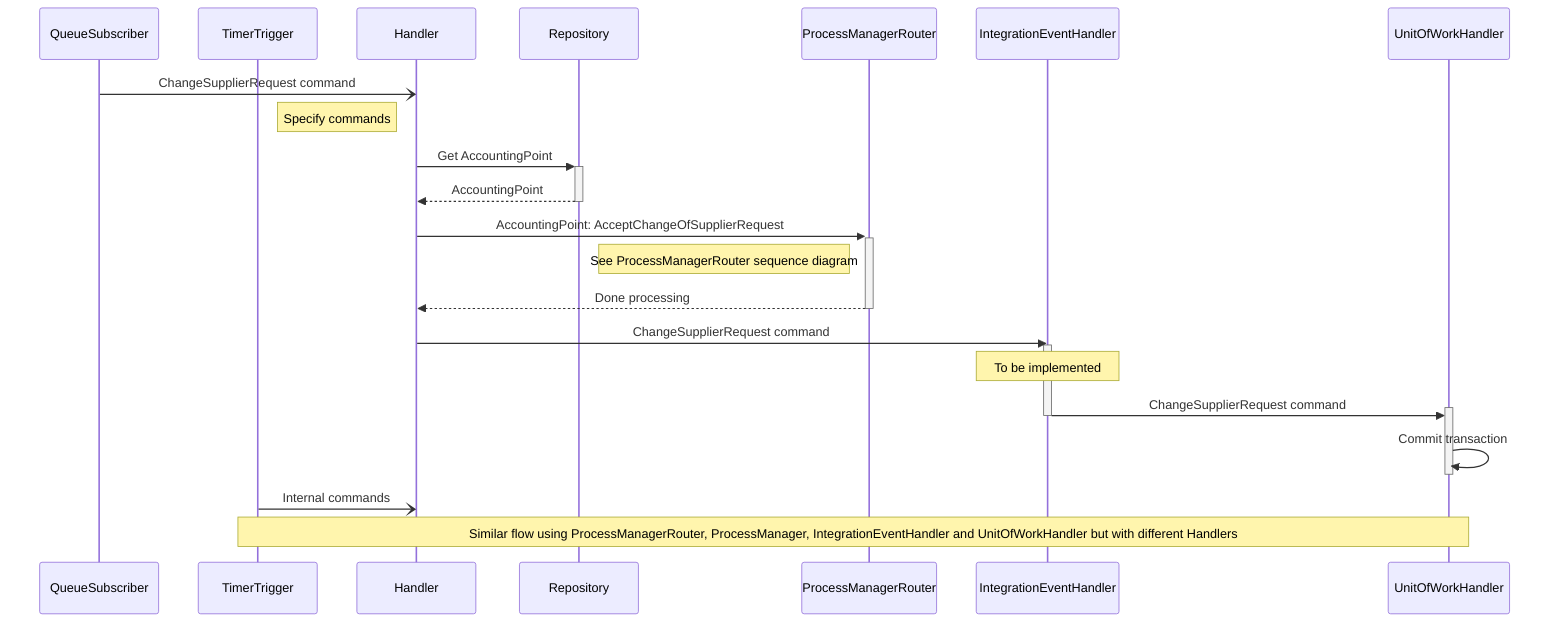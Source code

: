 sequenceDiagram
    participant QueueSubscriber
    participant TimerTrigger
    QueueSubscriber-)Handler: ChangeSupplierRequest command
    Note right of TimerTrigger: Specify commands
    Handler->>+Repository:Get AccountingPoint
    Repository-->>-Handler:AccountingPoint
    Handler->>+ProcessManagerRouter:AccountingPoint: AcceptChangeOfSupplierRequest
    Note left of ProcessManagerRouter: See ProcessManagerRouter sequence diagram
    ProcessManagerRouter-->>-Handler:Done processing
    Handler->>IntegrationEventHandler: ChangeSupplierRequest command
    activate IntegrationEventHandler
    note over IntegrationEventHandler: To be implemented
    IntegrationEventHandler->>+UnitOfWorkHandler: ChangeSupplierRequest command
    deactivate IntegrationEventHandler
    UnitOfWorkHandler->>-UnitOfWorkHandler:Commit transaction
    TimerTrigger-)Handler: Internal commands
    Note over TimerTrigger,UnitOfWorkHandler: Similar flow using ProcessManagerRouter, ProcessManager, IntegrationEventHandler and UnitOfWorkHandler but with different Handlers